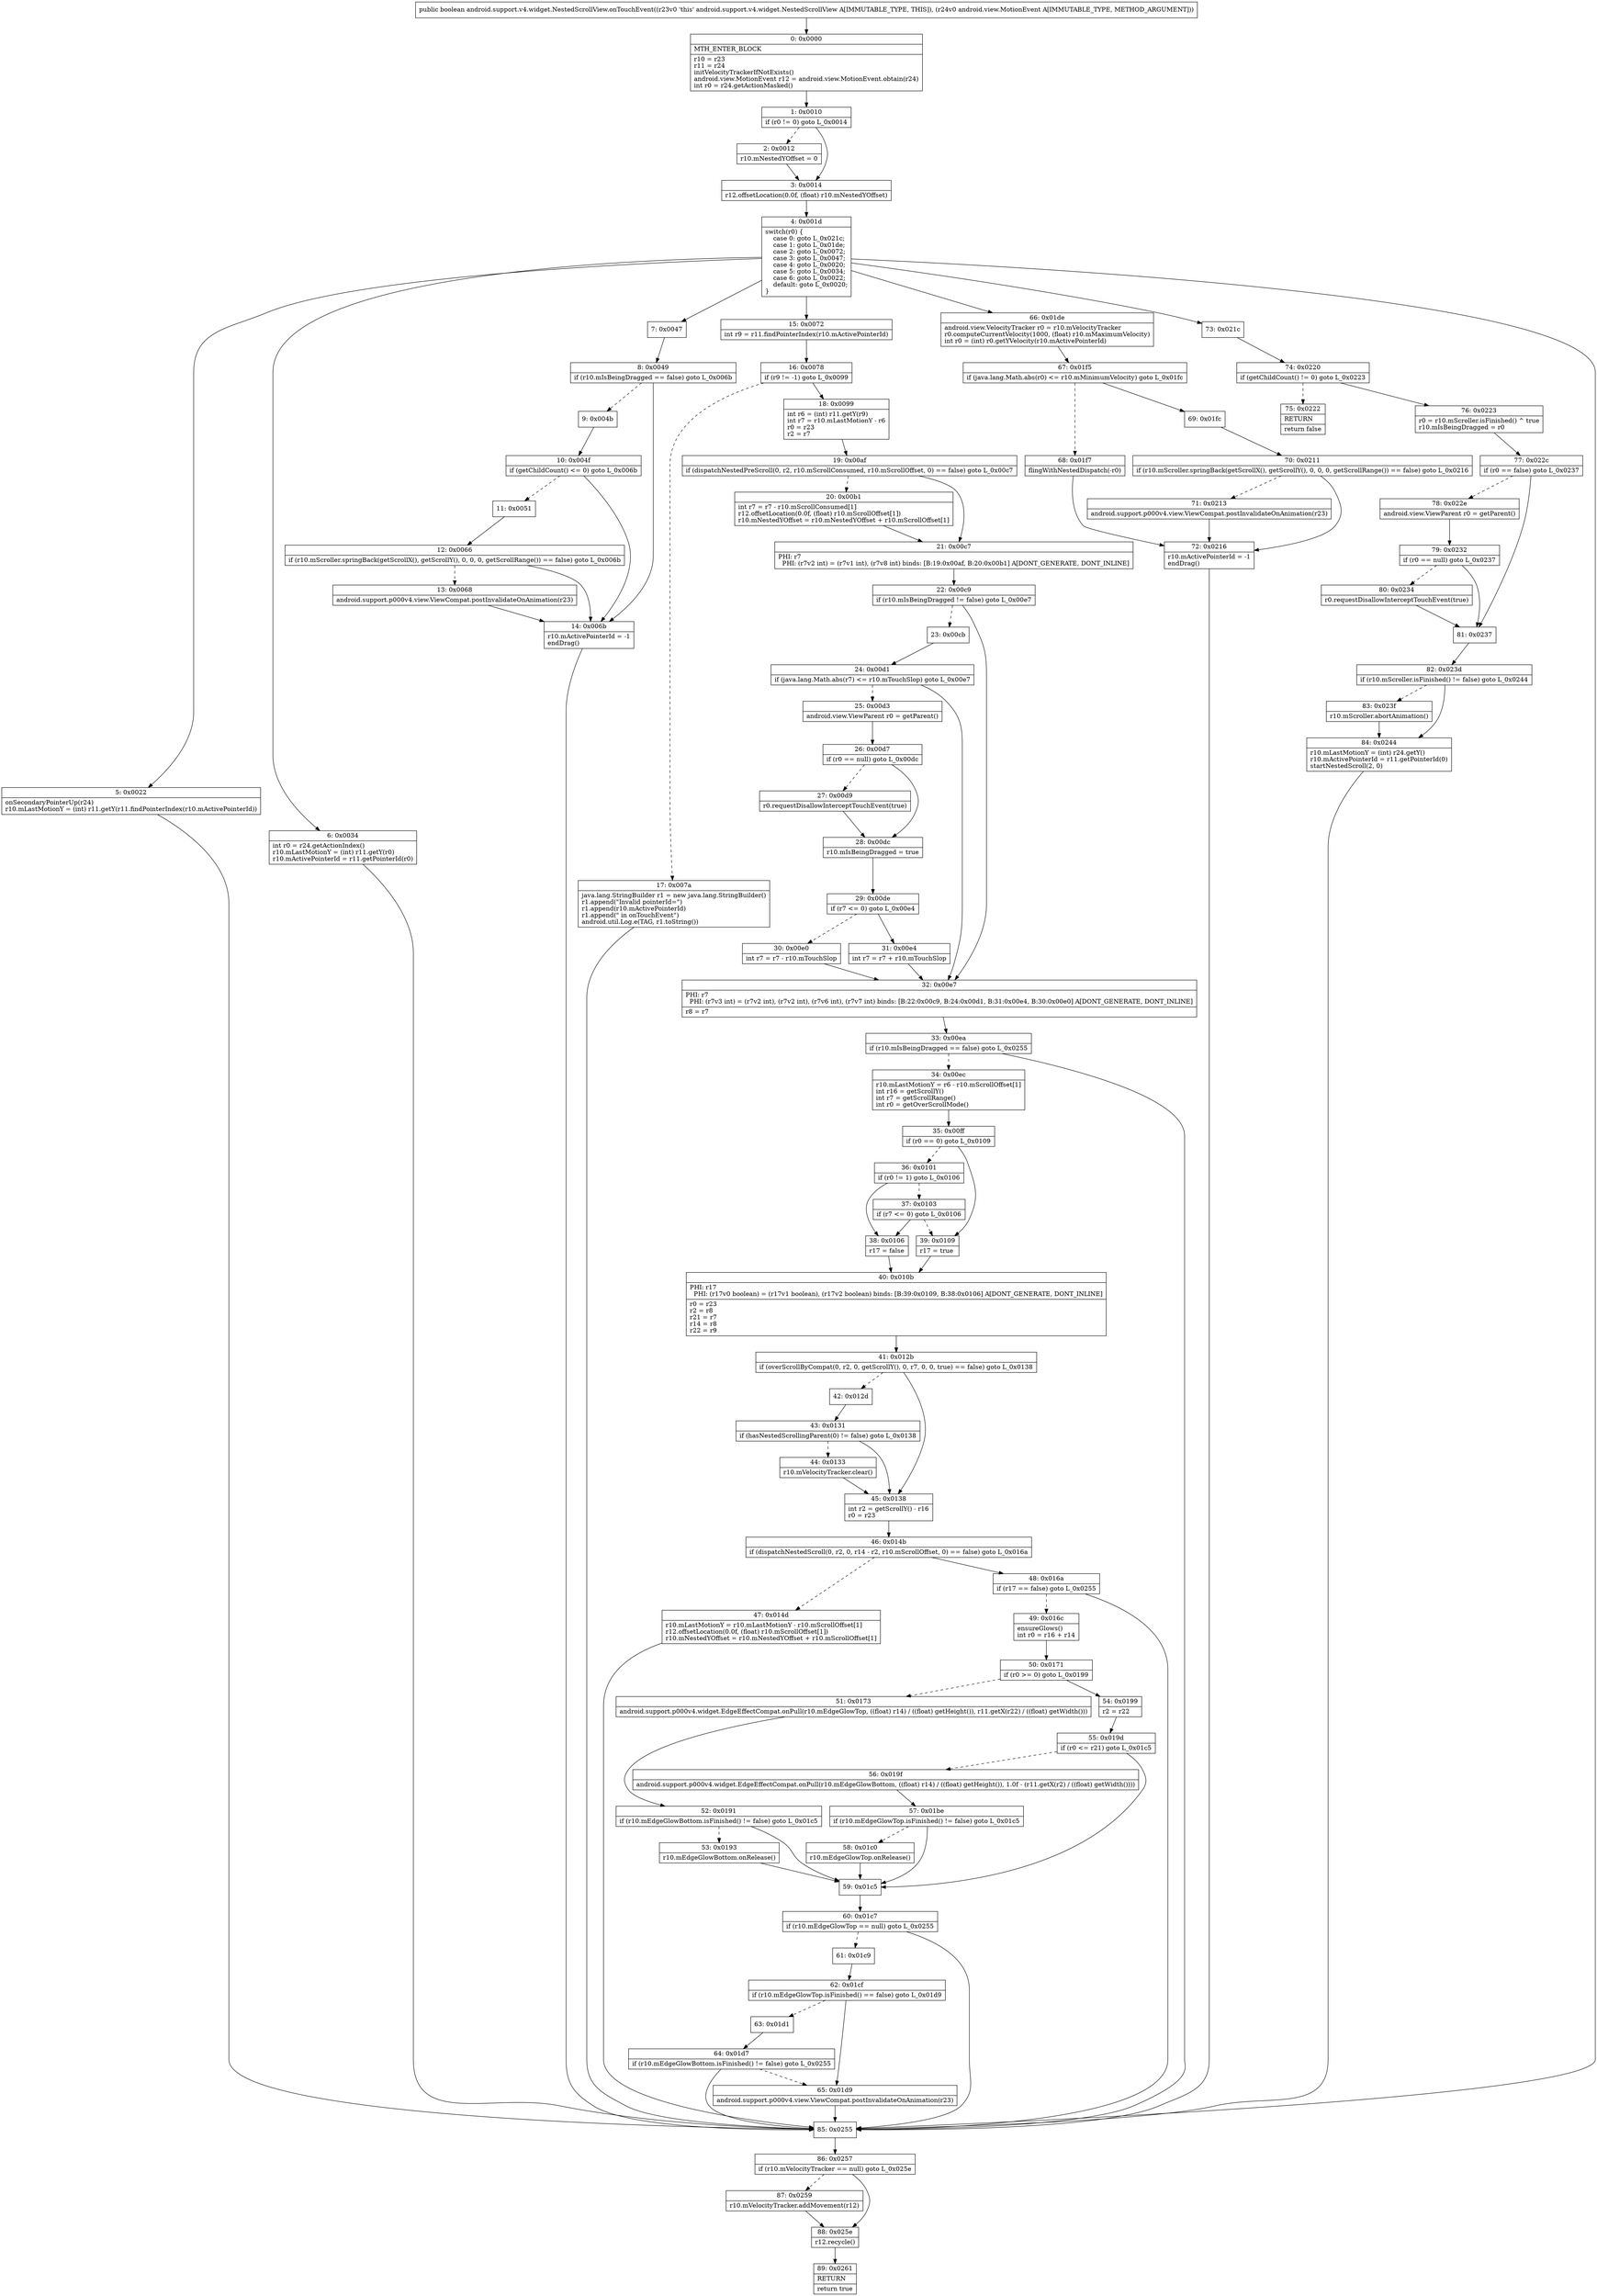digraph "CFG forandroid.support.v4.widget.NestedScrollView.onTouchEvent(Landroid\/view\/MotionEvent;)Z" {
Node_0 [shape=record,label="{0\:\ 0x0000|MTH_ENTER_BLOCK\l|r10 = r23\lr11 = r24\linitVelocityTrackerIfNotExists()\landroid.view.MotionEvent r12 = android.view.MotionEvent.obtain(r24)\lint r0 = r24.getActionMasked()\l}"];
Node_1 [shape=record,label="{1\:\ 0x0010|if (r0 != 0) goto L_0x0014\l}"];
Node_2 [shape=record,label="{2\:\ 0x0012|r10.mNestedYOffset = 0\l}"];
Node_3 [shape=record,label="{3\:\ 0x0014|r12.offsetLocation(0.0f, (float) r10.mNestedYOffset)\l}"];
Node_4 [shape=record,label="{4\:\ 0x001d|switch(r0) \{\l    case 0: goto L_0x021c;\l    case 1: goto L_0x01de;\l    case 2: goto L_0x0072;\l    case 3: goto L_0x0047;\l    case 4: goto L_0x0020;\l    case 5: goto L_0x0034;\l    case 6: goto L_0x0022;\l    default: goto L_0x0020;\l\}\l}"];
Node_5 [shape=record,label="{5\:\ 0x0022|onSecondaryPointerUp(r24)\lr10.mLastMotionY = (int) r11.getY(r11.findPointerIndex(r10.mActivePointerId))\l}"];
Node_6 [shape=record,label="{6\:\ 0x0034|int r0 = r24.getActionIndex()\lr10.mLastMotionY = (int) r11.getY(r0)\lr10.mActivePointerId = r11.getPointerId(r0)\l}"];
Node_7 [shape=record,label="{7\:\ 0x0047}"];
Node_8 [shape=record,label="{8\:\ 0x0049|if (r10.mIsBeingDragged == false) goto L_0x006b\l}"];
Node_9 [shape=record,label="{9\:\ 0x004b}"];
Node_10 [shape=record,label="{10\:\ 0x004f|if (getChildCount() \<= 0) goto L_0x006b\l}"];
Node_11 [shape=record,label="{11\:\ 0x0051}"];
Node_12 [shape=record,label="{12\:\ 0x0066|if (r10.mScroller.springBack(getScrollX(), getScrollY(), 0, 0, 0, getScrollRange()) == false) goto L_0x006b\l}"];
Node_13 [shape=record,label="{13\:\ 0x0068|android.support.p000v4.view.ViewCompat.postInvalidateOnAnimation(r23)\l}"];
Node_14 [shape=record,label="{14\:\ 0x006b|r10.mActivePointerId = \-1\lendDrag()\l}"];
Node_15 [shape=record,label="{15\:\ 0x0072|int r9 = r11.findPointerIndex(r10.mActivePointerId)\l}"];
Node_16 [shape=record,label="{16\:\ 0x0078|if (r9 != \-1) goto L_0x0099\l}"];
Node_17 [shape=record,label="{17\:\ 0x007a|java.lang.StringBuilder r1 = new java.lang.StringBuilder()\lr1.append(\"Invalid pointerId=\")\lr1.append(r10.mActivePointerId)\lr1.append(\" in onTouchEvent\")\landroid.util.Log.e(TAG, r1.toString())\l}"];
Node_18 [shape=record,label="{18\:\ 0x0099|int r6 = (int) r11.getY(r9)\lint r7 = r10.mLastMotionY \- r6\lr0 = r23\lr2 = r7\l}"];
Node_19 [shape=record,label="{19\:\ 0x00af|if (dispatchNestedPreScroll(0, r2, r10.mScrollConsumed, r10.mScrollOffset, 0) == false) goto L_0x00c7\l}"];
Node_20 [shape=record,label="{20\:\ 0x00b1|int r7 = r7 \- r10.mScrollConsumed[1]\lr12.offsetLocation(0.0f, (float) r10.mScrollOffset[1])\lr10.mNestedYOffset = r10.mNestedYOffset + r10.mScrollOffset[1]\l}"];
Node_21 [shape=record,label="{21\:\ 0x00c7|PHI: r7 \l  PHI: (r7v2 int) = (r7v1 int), (r7v8 int) binds: [B:19:0x00af, B:20:0x00b1] A[DONT_GENERATE, DONT_INLINE]\l}"];
Node_22 [shape=record,label="{22\:\ 0x00c9|if (r10.mIsBeingDragged != false) goto L_0x00e7\l}"];
Node_23 [shape=record,label="{23\:\ 0x00cb}"];
Node_24 [shape=record,label="{24\:\ 0x00d1|if (java.lang.Math.abs(r7) \<= r10.mTouchSlop) goto L_0x00e7\l}"];
Node_25 [shape=record,label="{25\:\ 0x00d3|android.view.ViewParent r0 = getParent()\l}"];
Node_26 [shape=record,label="{26\:\ 0x00d7|if (r0 == null) goto L_0x00dc\l}"];
Node_27 [shape=record,label="{27\:\ 0x00d9|r0.requestDisallowInterceptTouchEvent(true)\l}"];
Node_28 [shape=record,label="{28\:\ 0x00dc|r10.mIsBeingDragged = true\l}"];
Node_29 [shape=record,label="{29\:\ 0x00de|if (r7 \<= 0) goto L_0x00e4\l}"];
Node_30 [shape=record,label="{30\:\ 0x00e0|int r7 = r7 \- r10.mTouchSlop\l}"];
Node_31 [shape=record,label="{31\:\ 0x00e4|int r7 = r7 + r10.mTouchSlop\l}"];
Node_32 [shape=record,label="{32\:\ 0x00e7|PHI: r7 \l  PHI: (r7v3 int) = (r7v2 int), (r7v2 int), (r7v6 int), (r7v7 int) binds: [B:22:0x00c9, B:24:0x00d1, B:31:0x00e4, B:30:0x00e0] A[DONT_GENERATE, DONT_INLINE]\l|r8 = r7\l}"];
Node_33 [shape=record,label="{33\:\ 0x00ea|if (r10.mIsBeingDragged == false) goto L_0x0255\l}"];
Node_34 [shape=record,label="{34\:\ 0x00ec|r10.mLastMotionY = r6 \- r10.mScrollOffset[1]\lint r16 = getScrollY()\lint r7 = getScrollRange()\lint r0 = getOverScrollMode()\l}"];
Node_35 [shape=record,label="{35\:\ 0x00ff|if (r0 == 0) goto L_0x0109\l}"];
Node_36 [shape=record,label="{36\:\ 0x0101|if (r0 != 1) goto L_0x0106\l}"];
Node_37 [shape=record,label="{37\:\ 0x0103|if (r7 \<= 0) goto L_0x0106\l}"];
Node_38 [shape=record,label="{38\:\ 0x0106|r17 = false\l}"];
Node_39 [shape=record,label="{39\:\ 0x0109|r17 = true\l}"];
Node_40 [shape=record,label="{40\:\ 0x010b|PHI: r17 \l  PHI: (r17v0 boolean) = (r17v1 boolean), (r17v2 boolean) binds: [B:39:0x0109, B:38:0x0106] A[DONT_GENERATE, DONT_INLINE]\l|r0 = r23\lr2 = r8\lr21 = r7\lr14 = r8\lr22 = r9\l}"];
Node_41 [shape=record,label="{41\:\ 0x012b|if (overScrollByCompat(0, r2, 0, getScrollY(), 0, r7, 0, 0, true) == false) goto L_0x0138\l}"];
Node_42 [shape=record,label="{42\:\ 0x012d}"];
Node_43 [shape=record,label="{43\:\ 0x0131|if (hasNestedScrollingParent(0) != false) goto L_0x0138\l}"];
Node_44 [shape=record,label="{44\:\ 0x0133|r10.mVelocityTracker.clear()\l}"];
Node_45 [shape=record,label="{45\:\ 0x0138|int r2 = getScrollY() \- r16\lr0 = r23\l}"];
Node_46 [shape=record,label="{46\:\ 0x014b|if (dispatchNestedScroll(0, r2, 0, r14 \- r2, r10.mScrollOffset, 0) == false) goto L_0x016a\l}"];
Node_47 [shape=record,label="{47\:\ 0x014d|r10.mLastMotionY = r10.mLastMotionY \- r10.mScrollOffset[1]\lr12.offsetLocation(0.0f, (float) r10.mScrollOffset[1])\lr10.mNestedYOffset = r10.mNestedYOffset + r10.mScrollOffset[1]\l}"];
Node_48 [shape=record,label="{48\:\ 0x016a|if (r17 == false) goto L_0x0255\l}"];
Node_49 [shape=record,label="{49\:\ 0x016c|ensureGlows()\lint r0 = r16 + r14\l}"];
Node_50 [shape=record,label="{50\:\ 0x0171|if (r0 \>= 0) goto L_0x0199\l}"];
Node_51 [shape=record,label="{51\:\ 0x0173|android.support.p000v4.widget.EdgeEffectCompat.onPull(r10.mEdgeGlowTop, ((float) r14) \/ ((float) getHeight()), r11.getX(r22) \/ ((float) getWidth()))\l}"];
Node_52 [shape=record,label="{52\:\ 0x0191|if (r10.mEdgeGlowBottom.isFinished() != false) goto L_0x01c5\l}"];
Node_53 [shape=record,label="{53\:\ 0x0193|r10.mEdgeGlowBottom.onRelease()\l}"];
Node_54 [shape=record,label="{54\:\ 0x0199|r2 = r22\l}"];
Node_55 [shape=record,label="{55\:\ 0x019d|if (r0 \<= r21) goto L_0x01c5\l}"];
Node_56 [shape=record,label="{56\:\ 0x019f|android.support.p000v4.widget.EdgeEffectCompat.onPull(r10.mEdgeGlowBottom, ((float) r14) \/ ((float) getHeight()), 1.0f \- (r11.getX(r2) \/ ((float) getWidth())))\l}"];
Node_57 [shape=record,label="{57\:\ 0x01be|if (r10.mEdgeGlowTop.isFinished() != false) goto L_0x01c5\l}"];
Node_58 [shape=record,label="{58\:\ 0x01c0|r10.mEdgeGlowTop.onRelease()\l}"];
Node_59 [shape=record,label="{59\:\ 0x01c5}"];
Node_60 [shape=record,label="{60\:\ 0x01c7|if (r10.mEdgeGlowTop == null) goto L_0x0255\l}"];
Node_61 [shape=record,label="{61\:\ 0x01c9}"];
Node_62 [shape=record,label="{62\:\ 0x01cf|if (r10.mEdgeGlowTop.isFinished() == false) goto L_0x01d9\l}"];
Node_63 [shape=record,label="{63\:\ 0x01d1}"];
Node_64 [shape=record,label="{64\:\ 0x01d7|if (r10.mEdgeGlowBottom.isFinished() != false) goto L_0x0255\l}"];
Node_65 [shape=record,label="{65\:\ 0x01d9|android.support.p000v4.view.ViewCompat.postInvalidateOnAnimation(r23)\l}"];
Node_66 [shape=record,label="{66\:\ 0x01de|android.view.VelocityTracker r0 = r10.mVelocityTracker\lr0.computeCurrentVelocity(1000, (float) r10.mMaximumVelocity)\lint r0 = (int) r0.getYVelocity(r10.mActivePointerId)\l}"];
Node_67 [shape=record,label="{67\:\ 0x01f5|if (java.lang.Math.abs(r0) \<= r10.mMinimumVelocity) goto L_0x01fc\l}"];
Node_68 [shape=record,label="{68\:\ 0x01f7|flingWithNestedDispatch(\-r0)\l}"];
Node_69 [shape=record,label="{69\:\ 0x01fc}"];
Node_70 [shape=record,label="{70\:\ 0x0211|if (r10.mScroller.springBack(getScrollX(), getScrollY(), 0, 0, 0, getScrollRange()) == false) goto L_0x0216\l}"];
Node_71 [shape=record,label="{71\:\ 0x0213|android.support.p000v4.view.ViewCompat.postInvalidateOnAnimation(r23)\l}"];
Node_72 [shape=record,label="{72\:\ 0x0216|r10.mActivePointerId = \-1\lendDrag()\l}"];
Node_73 [shape=record,label="{73\:\ 0x021c}"];
Node_74 [shape=record,label="{74\:\ 0x0220|if (getChildCount() != 0) goto L_0x0223\l}"];
Node_75 [shape=record,label="{75\:\ 0x0222|RETURN\l|return false\l}"];
Node_76 [shape=record,label="{76\:\ 0x0223|r0 = r10.mScroller.isFinished() ^ true\lr10.mIsBeingDragged = r0\l}"];
Node_77 [shape=record,label="{77\:\ 0x022c|if (r0 == false) goto L_0x0237\l}"];
Node_78 [shape=record,label="{78\:\ 0x022e|android.view.ViewParent r0 = getParent()\l}"];
Node_79 [shape=record,label="{79\:\ 0x0232|if (r0 == null) goto L_0x0237\l}"];
Node_80 [shape=record,label="{80\:\ 0x0234|r0.requestDisallowInterceptTouchEvent(true)\l}"];
Node_81 [shape=record,label="{81\:\ 0x0237}"];
Node_82 [shape=record,label="{82\:\ 0x023d|if (r10.mScroller.isFinished() != false) goto L_0x0244\l}"];
Node_83 [shape=record,label="{83\:\ 0x023f|r10.mScroller.abortAnimation()\l}"];
Node_84 [shape=record,label="{84\:\ 0x0244|r10.mLastMotionY = (int) r24.getY()\lr10.mActivePointerId = r11.getPointerId(0)\lstartNestedScroll(2, 0)\l}"];
Node_85 [shape=record,label="{85\:\ 0x0255}"];
Node_86 [shape=record,label="{86\:\ 0x0257|if (r10.mVelocityTracker == null) goto L_0x025e\l}"];
Node_87 [shape=record,label="{87\:\ 0x0259|r10.mVelocityTracker.addMovement(r12)\l}"];
Node_88 [shape=record,label="{88\:\ 0x025e|r12.recycle()\l}"];
Node_89 [shape=record,label="{89\:\ 0x0261|RETURN\l|return true\l}"];
MethodNode[shape=record,label="{public boolean android.support.v4.widget.NestedScrollView.onTouchEvent((r23v0 'this' android.support.v4.widget.NestedScrollView A[IMMUTABLE_TYPE, THIS]), (r24v0 android.view.MotionEvent A[IMMUTABLE_TYPE, METHOD_ARGUMENT])) }"];
MethodNode -> Node_0;
Node_0 -> Node_1;
Node_1 -> Node_2[style=dashed];
Node_1 -> Node_3;
Node_2 -> Node_3;
Node_3 -> Node_4;
Node_4 -> Node_5;
Node_4 -> Node_6;
Node_4 -> Node_7;
Node_4 -> Node_15;
Node_4 -> Node_66;
Node_4 -> Node_73;
Node_4 -> Node_85;
Node_5 -> Node_85;
Node_6 -> Node_85;
Node_7 -> Node_8;
Node_8 -> Node_9[style=dashed];
Node_8 -> Node_14;
Node_9 -> Node_10;
Node_10 -> Node_11[style=dashed];
Node_10 -> Node_14;
Node_11 -> Node_12;
Node_12 -> Node_13[style=dashed];
Node_12 -> Node_14;
Node_13 -> Node_14;
Node_14 -> Node_85;
Node_15 -> Node_16;
Node_16 -> Node_17[style=dashed];
Node_16 -> Node_18;
Node_17 -> Node_85;
Node_18 -> Node_19;
Node_19 -> Node_20[style=dashed];
Node_19 -> Node_21;
Node_20 -> Node_21;
Node_21 -> Node_22;
Node_22 -> Node_23[style=dashed];
Node_22 -> Node_32;
Node_23 -> Node_24;
Node_24 -> Node_25[style=dashed];
Node_24 -> Node_32;
Node_25 -> Node_26;
Node_26 -> Node_27[style=dashed];
Node_26 -> Node_28;
Node_27 -> Node_28;
Node_28 -> Node_29;
Node_29 -> Node_30[style=dashed];
Node_29 -> Node_31;
Node_30 -> Node_32;
Node_31 -> Node_32;
Node_32 -> Node_33;
Node_33 -> Node_34[style=dashed];
Node_33 -> Node_85;
Node_34 -> Node_35;
Node_35 -> Node_36[style=dashed];
Node_35 -> Node_39;
Node_36 -> Node_37[style=dashed];
Node_36 -> Node_38;
Node_37 -> Node_38;
Node_37 -> Node_39[style=dashed];
Node_38 -> Node_40;
Node_39 -> Node_40;
Node_40 -> Node_41;
Node_41 -> Node_42[style=dashed];
Node_41 -> Node_45;
Node_42 -> Node_43;
Node_43 -> Node_44[style=dashed];
Node_43 -> Node_45;
Node_44 -> Node_45;
Node_45 -> Node_46;
Node_46 -> Node_47[style=dashed];
Node_46 -> Node_48;
Node_47 -> Node_85;
Node_48 -> Node_49[style=dashed];
Node_48 -> Node_85;
Node_49 -> Node_50;
Node_50 -> Node_51[style=dashed];
Node_50 -> Node_54;
Node_51 -> Node_52;
Node_52 -> Node_53[style=dashed];
Node_52 -> Node_59;
Node_53 -> Node_59;
Node_54 -> Node_55;
Node_55 -> Node_56[style=dashed];
Node_55 -> Node_59;
Node_56 -> Node_57;
Node_57 -> Node_58[style=dashed];
Node_57 -> Node_59;
Node_58 -> Node_59;
Node_59 -> Node_60;
Node_60 -> Node_61[style=dashed];
Node_60 -> Node_85;
Node_61 -> Node_62;
Node_62 -> Node_63[style=dashed];
Node_62 -> Node_65;
Node_63 -> Node_64;
Node_64 -> Node_65[style=dashed];
Node_64 -> Node_85;
Node_65 -> Node_85;
Node_66 -> Node_67;
Node_67 -> Node_68[style=dashed];
Node_67 -> Node_69;
Node_68 -> Node_72;
Node_69 -> Node_70;
Node_70 -> Node_71[style=dashed];
Node_70 -> Node_72;
Node_71 -> Node_72;
Node_72 -> Node_85;
Node_73 -> Node_74;
Node_74 -> Node_75[style=dashed];
Node_74 -> Node_76;
Node_76 -> Node_77;
Node_77 -> Node_78[style=dashed];
Node_77 -> Node_81;
Node_78 -> Node_79;
Node_79 -> Node_80[style=dashed];
Node_79 -> Node_81;
Node_80 -> Node_81;
Node_81 -> Node_82;
Node_82 -> Node_83[style=dashed];
Node_82 -> Node_84;
Node_83 -> Node_84;
Node_84 -> Node_85;
Node_85 -> Node_86;
Node_86 -> Node_87[style=dashed];
Node_86 -> Node_88;
Node_87 -> Node_88;
Node_88 -> Node_89;
}

